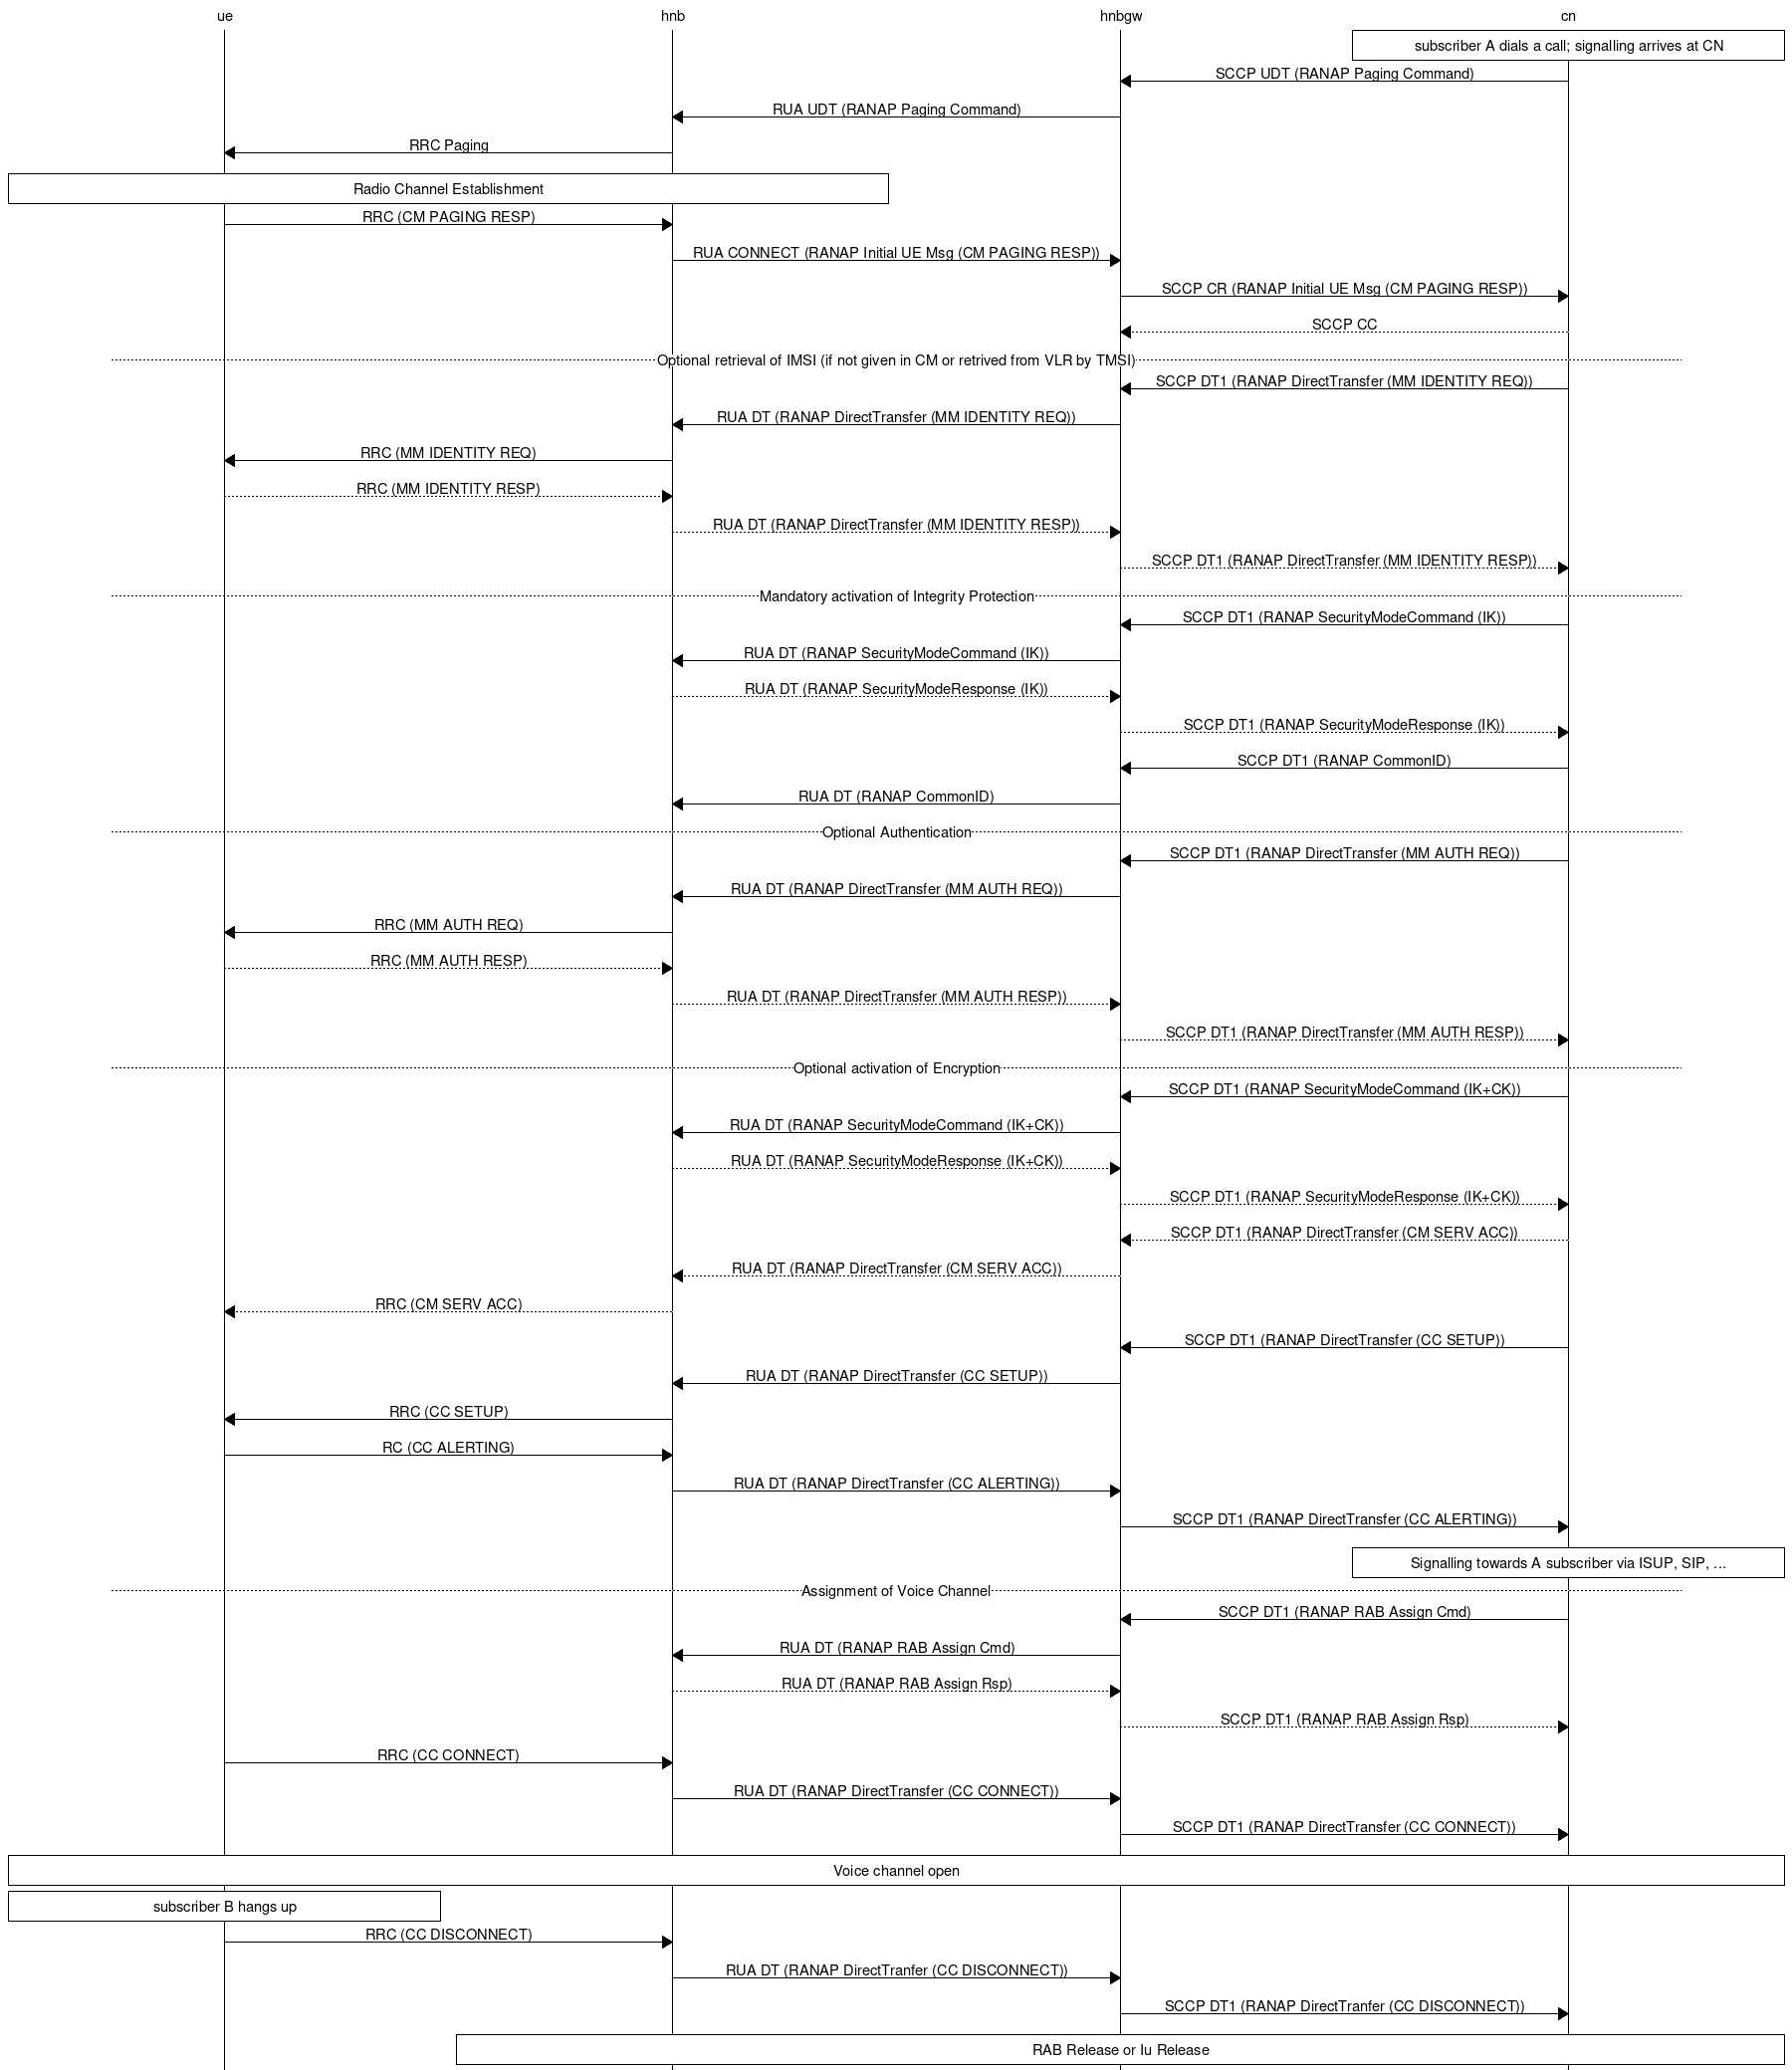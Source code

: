 msc {
	hscale = "3";
	ue,hnb,hnbgw,cn;

	cn box cn	[ label = "subscriber A dials a call; signalling arrives at CN" ];

	cn => hnbgw	[ label = "SCCP UDT (RANAP Paging Command)" ];
	hnbgw => hnb	[ label = "RUA UDT (RANAP Paging Command)" ];
	hnb => ue 	[ label = "RRC Paging" ];
	
	ue box hnb	[ label = "Radio Channel Establishment" ];
	ue => hnb 	[ label = "RRC (CM PAGING RESP)" ] ;
	hnb => hnbgw 	[ label = "RUA CONNECT (RANAP Initial UE Msg (CM PAGING RESP))" ];
	hnbgw => cn	[ label = "SCCP CR (RANAP Initial UE Msg (CM PAGING RESP))" ];
	cn >> hnbgw	[ label = "SCCP CC" ];

	---		[ label = "Optional retrieval of IMSI (if not given in CM or retrived from VLR by TMSI)" ];
	cn => hnbgw	[ label = "SCCP DT1 (RANAP DirectTransfer (MM IDENTITY REQ))" ];
	hnbgw => hnb	[ label = "RUA DT (RANAP DirectTransfer (MM IDENTITY REQ))" ];
	hnb => ue	[ label = "RRC (MM IDENTITY REQ)" ];
	ue >> hnb	[ label = "RRC (MM IDENTITY RESP)" ];
	hnb >> hnbgw	[ label = "RUA DT (RANAP DirectTransfer (MM IDENTITY RESP))" ];
	hnbgw >> cn	[ label = "SCCP DT1 (RANAP DirectTransfer (MM IDENTITY RESP))" ];

	---		[ label = "Mandatory activation of Integrity Protection" ];
	cn => hnbgw	[ label = "SCCP DT1 (RANAP SecurityModeCommand (IK))" ];
	hnbgw => hnb	[ label = "RUA DT (RANAP SecurityModeCommand (IK))" ];
	hnb >> hnbgw	[ label = "RUA DT (RANAP SecurityModeResponse (IK))" ];
	hnbgw >> cn	[ label = "SCCP DT1 (RANAP SecurityModeResponse (IK))" ];

	cn => hnbgw	[ label = "SCCP DT1 (RANAP CommonID)" ];
	hnbgw => hnb	[ label = "RUA DT (RANAP CommonID)" ];

	---		[ label = "Optional Authentication" ];
	cn => hnbgw	[ label = "SCCP DT1 (RANAP DirectTransfer (MM AUTH REQ))" ];
	hnbgw => hnb	[ label = "RUA DT (RANAP DirectTransfer (MM AUTH REQ))" ];
	hnb => ue	[ label = "RRC (MM AUTH REQ)" ];
	ue >> hnb	[ label = "RRC (MM AUTH RESP)" ];
	hnb >> hnbgw	[ label = "RUA DT (RANAP DirectTransfer (MM AUTH RESP))" ];
	hnbgw >> cn	[ label = "SCCP DT1 (RANAP DirectTransfer (MM AUTH RESP))" ];

	---		[ label = "Optional activation of Encryption" ];
	cn => hnbgw	[ label = "SCCP DT1 (RANAP SecurityModeCommand (IK+CK))" ];
	hnbgw => hnb	[ label = "RUA DT (RANAP SecurityModeCommand (IK+CK))" ];
	hnb >> hnbgw	[ label = "RUA DT (RANAP SecurityModeResponse (IK+CK))" ];
	hnbgw >> cn	[ label = "SCCP DT1 (RANAP SecurityModeResponse (IK+CK))" ];

	cn >> hnbgw	[ label = "SCCP DT1 (RANAP DirectTransfer (CM SERV ACC))" ];
	hnbgw >> hnb	[ label = "RUA DT (RANAP DirectTransfer (CM SERV ACC))" ];
	hnb >> ue	[ label = "RRC (CM SERV ACC)" ];

	cn => hnbgw	[ label = "SCCP DT1 (RANAP DirectTransfer (CC SETUP))" ];
	hnbgw => hnb	[ label = "RUA DT (RANAP DirectTransfer (CC SETUP))" ];
	hnb => ue	[ label = "RRC (CC SETUP)" ];

	ue => hnb	[ label = "RC (CC ALERTING)" ];
	hnb => hnbgw	[ label = "RUA DT (RANAP DirectTransfer (CC ALERTING))" ];
	hnbgw => cn	[ label = "SCCP DT1 (RANAP DirectTransfer (CC ALERTING))" ];
	cn box cn	[ label = "Signalling towards A subscriber via ISUP, SIP, ..." ];

	---		[ label = "Assignment of Voice Channel" ];
	cn => hnbgw	[ label = "SCCP DT1 (RANAP RAB Assign Cmd)" ];
	hnbgw => hnb	[ label = "RUA DT (RANAP RAB Assign Cmd)" ];
	hnb >> hnbgw	[ label = "RUA DT (RANAP RAB Assign Rsp)" ];
	hnbgw >> cn	[ label = "SCCP DT1 (RANAP RAB Assign Rsp)" ];

	ue => hnb	[ label = "RRC (CC CONNECT)" ];
	hnb => hnbgw	[ label = "RUA DT (RANAP DirectTransfer (CC CONNECT))" ];
	hnbgw => cn	[ label = "SCCP DT1 (RANAP DirectTransfer (CC CONNECT))" ];

	cn box ue	[ label = "Voice channel open" ];

	ue box ue	[ label = "subscriber B hangs up" ];
	ue => hnb	[ label = "RRC (CC DISCONNECT)" ];
	hnb => hnbgw	[ label = "RUA DT (RANAP DirectTranfer (CC DISCONNECT))" ];
	hnbgw => cn	[ label = "SCCP DT1 (RANAP DirectTranfer (CC DISCONNECT))" ];

	cn box hnb	[ label = "RAB Release or Iu Release" ];
}
